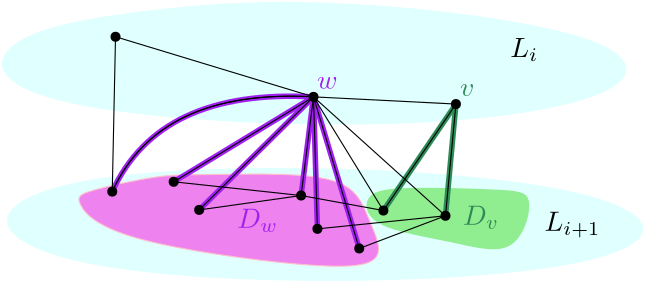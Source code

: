 <?xml version="1.0"?>
<!DOCTYPE ipe SYSTEM "ipe.dtd">
<ipe version="70212" creator="Ipe 7.2.13">
<info created="D:20200519101020" modified="D:20200519102714"/>
<ipestyle name="basic">
<symbol name="arrow/arc(spx)">
<path stroke="sym-stroke" fill="sym-stroke" pen="sym-pen">
0 0 m
-1 0.333 l
-1 -0.333 l
h
</path>
</symbol>
<symbol name="arrow/farc(spx)">
<path stroke="sym-stroke" fill="white" pen="sym-pen">
0 0 m
-1 0.333 l
-1 -0.333 l
h
</path>
</symbol>
<symbol name="arrow/ptarc(spx)">
<path stroke="sym-stroke" fill="sym-stroke" pen="sym-pen">
0 0 m
-1 0.333 l
-0.8 0 l
-1 -0.333 l
h
</path>
</symbol>
<symbol name="arrow/fptarc(spx)">
<path stroke="sym-stroke" fill="white" pen="sym-pen">
0 0 m
-1 0.333 l
-0.8 0 l
-1 -0.333 l
h
</path>
</symbol>
<symbol name="mark/circle(sx)" transformations="translations">
<path fill="sym-stroke">
0.6 0 0 0.6 0 0 e
0.4 0 0 0.4 0 0 e
</path>
</symbol>
<symbol name="mark/disk(sx)" transformations="translations">
<path fill="sym-stroke">
0.6 0 0 0.6 0 0 e
</path>
</symbol>
<symbol name="mark/fdisk(sfx)" transformations="translations">
<group>
<path fill="sym-fill">
0.5 0 0 0.5 0 0 e
</path>
<path fill="sym-stroke" fillrule="eofill">
0.6 0 0 0.6 0 0 e
0.4 0 0 0.4 0 0 e
</path>
</group>
</symbol>
<symbol name="mark/box(sx)" transformations="translations">
<path fill="sym-stroke" fillrule="eofill">
-0.6 -0.6 m
0.6 -0.6 l
0.6 0.6 l
-0.6 0.6 l
h
-0.4 -0.4 m
0.4 -0.4 l
0.4 0.4 l
-0.4 0.4 l
h
</path>
</symbol>
<symbol name="mark/square(sx)" transformations="translations">
<path fill="sym-stroke">
-0.6 -0.6 m
0.6 -0.6 l
0.6 0.6 l
-0.6 0.6 l
h
</path>
</symbol>
<symbol name="mark/fsquare(sfx)" transformations="translations">
<group>
<path fill="sym-fill">
-0.5 -0.5 m
0.5 -0.5 l
0.5 0.5 l
-0.5 0.5 l
h
</path>
<path fill="sym-stroke" fillrule="eofill">
-0.6 -0.6 m
0.6 -0.6 l
0.6 0.6 l
-0.6 0.6 l
h
-0.4 -0.4 m
0.4 -0.4 l
0.4 0.4 l
-0.4 0.4 l
h
</path>
</group>
</symbol>
<symbol name="mark/cross(sx)" transformations="translations">
<group>
<path fill="sym-stroke">
-0.43 -0.57 m
0.57 0.43 l
0.43 0.57 l
-0.57 -0.43 l
h
</path>
<path fill="sym-stroke">
-0.43 0.57 m
0.57 -0.43 l
0.43 -0.57 l
-0.57 0.43 l
h
</path>
</group>
</symbol>
<symbol name="arrow/fnormal(spx)">
<path stroke="sym-stroke" fill="white" pen="sym-pen">
0 0 m
-1 0.333 l
-1 -0.333 l
h
</path>
</symbol>
<symbol name="arrow/pointed(spx)">
<path stroke="sym-stroke" fill="sym-stroke" pen="sym-pen">
0 0 m
-1 0.333 l
-0.8 0 l
-1 -0.333 l
h
</path>
</symbol>
<symbol name="arrow/fpointed(spx)">
<path stroke="sym-stroke" fill="white" pen="sym-pen">
0 0 m
-1 0.333 l
-0.8 0 l
-1 -0.333 l
h
</path>
</symbol>
<symbol name="arrow/linear(spx)">
<path stroke="sym-stroke" pen="sym-pen">
-1 0.333 m
0 0 l
-1 -0.333 l
</path>
</symbol>
<symbol name="arrow/fdouble(spx)">
<path stroke="sym-stroke" fill="white" pen="sym-pen">
0 0 m
-1 0.333 l
-1 -0.333 l
h
-1 0 m
-2 0.333 l
-2 -0.333 l
h
</path>
</symbol>
<symbol name="arrow/double(spx)">
<path stroke="sym-stroke" fill="sym-stroke" pen="sym-pen">
0 0 m
-1 0.333 l
-1 -0.333 l
h
-1 0 m
-2 0.333 l
-2 -0.333 l
h
</path>
</symbol>
<pen name="heavier" value="0.8"/>
<pen name="fat" value="1.2"/>
<pen name="ultrafat" value="2"/>
<symbolsize name="large" value="5"/>
<symbolsize name="small" value="2"/>
<symbolsize name="tiny" value="1.1"/>
<arrowsize name="large" value="10"/>
<arrowsize name="small" value="5"/>
<arrowsize name="tiny" value="3"/>
<color name="red" value="1 0 0"/>
<color name="green" value="0 1 0"/>
<color name="blue" value="0 0 1"/>
<color name="yellow" value="1 1 0"/>
<color name="orange" value="1 0.647 0"/>
<color name="gold" value="1 0.843 0"/>
<color name="purple" value="0.627 0.125 0.941"/>
<color name="gray" value="0.745"/>
<color name="brown" value="0.647 0.165 0.165"/>
<color name="navy" value="0 0 0.502"/>
<color name="pink" value="1 0.753 0.796"/>
<color name="seagreen" value="0.18 0.545 0.341"/>
<color name="turquoise" value="0.251 0.878 0.816"/>
<color name="violet" value="0.933 0.51 0.933"/>
<color name="darkblue" value="0 0 0.545"/>
<color name="darkcyan" value="0 0.545 0.545"/>
<color name="darkgray" value="0.663"/>
<color name="darkgreen" value="0 0.392 0"/>
<color name="darkmagenta" value="0.545 0 0.545"/>
<color name="darkorange" value="1 0.549 0"/>
<color name="darkred" value="0.545 0 0"/>
<color name="lightblue" value="0.678 0.847 0.902"/>
<color name="lightcyan" value="0.878 1 1"/>
<color name="lightgray" value="0.827"/>
<color name="lightgreen" value="0.565 0.933 0.565"/>
<color name="lightyellow" value="1 1 0.878"/>
<dashstyle name="dashed" value="[4] 0"/>
<dashstyle name="dotted" value="[1 3] 0"/>
<dashstyle name="dash dotted" value="[4 2 1 2] 0"/>
<dashstyle name="dash dot dotted" value="[4 2 1 2 1 2] 0"/>
<textsize name="large" value="\large"/>
<textsize name="small" value="\small"/>
<textsize name="tiny" value="\tiny"/>
<textsize name="Large" value="\Large"/>
<textsize name="LARGE" value="\LARGE"/>
<textsize name="huge" value="\huge"/>
<textsize name="Huge" value="\Huge"/>
<textsize name="footnote" value="\footnotesize"/>
<textstyle name="center" begin="\begin{center}" end="\end{center}"/>
<textstyle name="itemize" begin="\begin{itemize}" end="\end{itemize}"/>
<textstyle name="item" begin="\begin{itemize}\item{}" end="\end{itemize}"/>
<gridsize name="4 pts" value="4"/>
<gridsize name="8 pts (~3 mm)" value="8"/>
<gridsize name="16 pts (~6 mm)" value="16"/>
<gridsize name="32 pts (~12 mm)" value="32"/>
<gridsize name="10 pts (~3.5 mm)" value="10"/>
<gridsize name="20 pts (~7 mm)" value="20"/>
<gridsize name="14 pts (~5 mm)" value="14"/>
<gridsize name="28 pts (~10 mm)" value="28"/>
<gridsize name="56 pts (~20 mm)" value="56"/>
<anglesize name="90 deg" value="90"/>
<anglesize name="60 deg" value="60"/>
<anglesize name="45 deg" value="45"/>
<anglesize name="30 deg" value="30"/>
<anglesize name="22.5 deg" value="22.5"/>
<opacity name="10%" value="0.1"/>
<opacity name="30%" value="0.3"/>
<opacity name="50%" value="0.5"/>
<opacity name="75%" value="0.75"/>
<tiling name="falling" angle="-60" step="4" width="1"/>
<tiling name="rising" angle="30" step="4" width="1"/>
</ipestyle>
<page>
<layer name="alpha"/>
<view layers="alpha" active="alpha"/>
<path layer="alpha" matrix="1 0 0 1 -7 0" fill="lightcyan">
411.179 523.315
163.028 529.195
166.556 481.212
418 482.858 u
</path>
<path stroke="pink" fill="violet">
305.745 489.994
298.644 505.024
293.318 520.172
267.993 522.776
236.394 521.948
224.205 522.303
195.447 516.03
192.133 513.308
203.85 498.634
282.904 487.627 u
</path>
<path fill="lightcyan">
281.93 586.877
216.657 581.883
162.323 572.475
163.734 545.896
306.274 536.487
397.301 549.424
393.068 573.18 u
</path>
<path matrix="1 0 0 1 0.00033378 0.00043907" stroke="purple" pen="ultrafat" cap="1">
206.072 516.023 m
223.008 553.187
278.518 550.129 c
</path>
<path matrix="1 0 0 1 0.00033378 0.00043907" stroke="black" cap="1">
206.072 516.023 m
223.008 553.187
278.518 550.129 c
</path>
<path fill="lightgreen">
350.006 516.74
306.336 518.042
296.277 514.847
298.052 503.012
329.414 498.042
351.899 491.651
358.763 515.439 u
</path>
<path stroke="seagreen" pen="ultrafat" cap="1">
329.795 547.542 m
303.686 509.202 l
</path>
<path stroke="seagreen" pen="ultrafat" cap="1">
329.795 547.542 m
326.032 507.321 l
</path>
<path stroke="black">
303.686 509.202 m
329.795 547.542 l
</path>
<path stroke="black">
329.795 547.542 m
326.032 507.321 l
</path>
<path stroke="black" cap="1">
206.072 516.023 m
223.008 553.187
278.518 550.129 c
</path>
<path stroke="purple" pen="ultrafat" cap="1">
278.518 550.129 m
294.983 495.56 l
</path>
<path stroke="purple" pen="ultrafat" cap="1">
278.518 550.129 m
279.93 502.616 l
</path>
<path stroke="purple" pen="ultrafat" cap="1">
278.518 550.129 m
228.182 519.552 l
</path>
<path stroke="purple" pen="ultrafat" cap="1">
278.518 550.129 m
237.356 509.437 l
</path>
<path stroke="purple" pen="ultrafat" cap="1">
278.518 550.129 m
274.049 514.612 l
</path>
<path stroke="black">
278.518 550.129 m
207.248 571.769 l
</path>
<path stroke="black">
278.518 550.129 m
329.795 547.542 l
</path>
<text matrix="1 0 0 1 -3 -3" transformations="translations" pos="282.752 556.01" stroke="purple" type="label" width="7.401" height="4.289" depth="0" valign="baseline" style="math">w</text>
<use name="mark/disk(sx)" pos="329.795 547.542" size="normal" stroke="black"/>
<text matrix="1 0 0 1 -7 -3" transformations="translations" pos="338.263 553.422" stroke="seagreen" type="label" width="5.187" height="4.289" depth="0" valign="baseline" style="math">v</text>
<path stroke="black">
278.518 550.129 m
303.686 509.202 l
</path>
<path stroke="black">
303.686 509.202 m
274.049 514.612 l
</path>
<path stroke="black">
274.049 514.612 m
237.356 509.437 l
</path>
<path stroke="black">
274.049 514.612 m
228.182 519.552 l
</path>
<path stroke="black">
278.518 550.129 m
274.049 514.612 l
</path>
<path stroke="black">
278.518 550.129 m
228.182 519.552 l
</path>
<path stroke="black">
278.518 550.129 m
237.356 509.437 l
</path>
<use name="mark/disk(sx)" pos="274.049 514.612" size="normal" stroke="black"/>
<use name="mark/disk(sx)" pos="303.686 509.202" size="normal" stroke="black"/>
<use name="mark/disk(sx)" pos="237.356 509.437" size="normal" stroke="black"/>
<use name="mark/disk(sx)" pos="228.182 519.552" size="normal" stroke="black"/>
<use name="mark/disk(sx)" pos="207.248 571.769" size="normal" stroke="black"/>
<path stroke="black">
278.518 550.129 m
326.032 507.321 l
</path>
<use name="mark/disk(sx)" pos="326.032 507.321" size="normal" stroke="black"/>
<path stroke="black">
326.032 507.321 m
279.93 502.616 l
</path>
<path stroke="black">
326.032 507.321 m
294.983 495.56 l
</path>
<path stroke="black">
278.518 550.129 m
279.93 502.616 l
</path>
<path stroke="black">
278.518 550.129 m
294.983 495.56 l
</path>
<use name="mark/disk(sx)" pos="279.93 502.616" size="normal" stroke="black"/>
<use name="mark/disk(sx)" pos="294.983 495.56" size="normal" stroke="black"/>
<path stroke="black" cap="1">
207.248 571.769 m
206.072 516.023 l
</path>
<use name="mark/disk(sx)" pos="206.072 516.023" size="normal" stroke="black"/>
<use name="mark/disk(sx)" pos="278.518 550.129" size="normal" stroke="black"/>
<text transformations="translations" pos="349.318 564.478" stroke="black" type="label" width="10.097" height="6.812" depth="1.49" valign="baseline" style="math">L_i</text>
<text matrix="1 0 0 1 6 0" transformations="translations" pos="355.669 501.911" stroke="black" type="label" width="20.184" height="6.812" depth="2.32" valign="baseline" style="math">L_{i+1}</text>
<text transformations="translations" pos="251.069 503.012" stroke="purple" type="label" width="14.697" height="6.812" depth="1.49" valign="baseline" style="math">D_w</text>
<text matrix="1 0 0 1 -5 2" transformations="translations" pos="337.343 502.066" stroke="seagreen" type="label" width="12.982" height="6.812" depth="1.49" valign="baseline" style="math">D_v</text>
</page>
</ipe>

